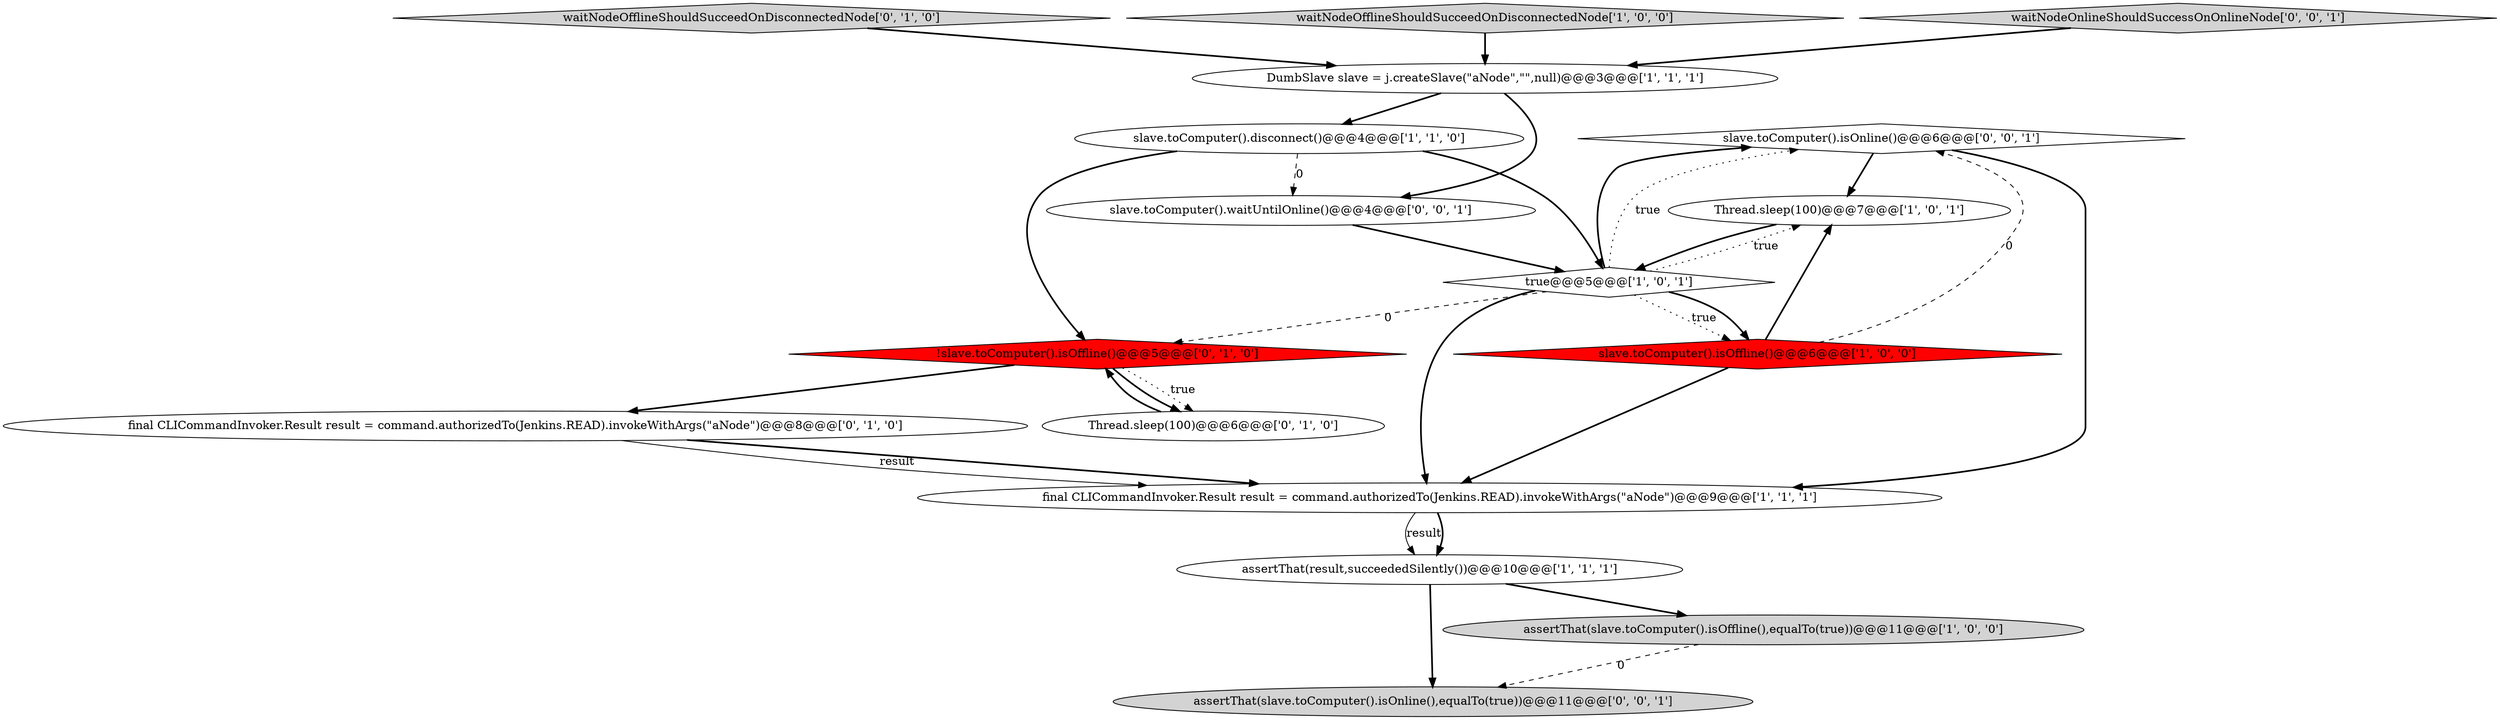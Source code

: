 digraph {
3 [style = filled, label = "final CLICommandInvoker.Result result = command.authorizedTo(Jenkins.READ).invokeWithArgs(\"aNode\")@@@9@@@['1', '1', '1']", fillcolor = white, shape = ellipse image = "AAA0AAABBB1BBB"];
8 [style = filled, label = "assertThat(result,succeededSilently())@@@10@@@['1', '1', '1']", fillcolor = white, shape = ellipse image = "AAA0AAABBB1BBB"];
15 [style = filled, label = "slave.toComputer().isOnline()@@@6@@@['0', '0', '1']", fillcolor = white, shape = diamond image = "AAA0AAABBB3BBB"];
0 [style = filled, label = "slave.toComputer().isOffline()@@@6@@@['1', '0', '0']", fillcolor = red, shape = diamond image = "AAA1AAABBB1BBB"];
7 [style = filled, label = "assertThat(slave.toComputer().isOffline(),equalTo(true))@@@11@@@['1', '0', '0']", fillcolor = lightgray, shape = ellipse image = "AAA0AAABBB1BBB"];
5 [style = filled, label = "true@@@5@@@['1', '0', '1']", fillcolor = white, shape = diamond image = "AAA0AAABBB1BBB"];
10 [style = filled, label = "final CLICommandInvoker.Result result = command.authorizedTo(Jenkins.READ).invokeWithArgs(\"aNode\")@@@8@@@['0', '1', '0']", fillcolor = white, shape = ellipse image = "AAA0AAABBB2BBB"];
11 [style = filled, label = "waitNodeOfflineShouldSucceedOnDisconnectedNode['0', '1', '0']", fillcolor = lightgray, shape = diamond image = "AAA0AAABBB2BBB"];
12 [style = filled, label = "!slave.toComputer().isOffline()@@@5@@@['0', '1', '0']", fillcolor = red, shape = diamond image = "AAA1AAABBB2BBB"];
14 [style = filled, label = "assertThat(slave.toComputer().isOnline(),equalTo(true))@@@11@@@['0', '0', '1']", fillcolor = lightgray, shape = ellipse image = "AAA0AAABBB3BBB"];
16 [style = filled, label = "slave.toComputer().waitUntilOnline()@@@4@@@['0', '0', '1']", fillcolor = white, shape = ellipse image = "AAA0AAABBB3BBB"];
9 [style = filled, label = "Thread.sleep(100)@@@6@@@['0', '1', '0']", fillcolor = white, shape = ellipse image = "AAA0AAABBB2BBB"];
6 [style = filled, label = "Thread.sleep(100)@@@7@@@['1', '0', '1']", fillcolor = white, shape = ellipse image = "AAA0AAABBB1BBB"];
2 [style = filled, label = "slave.toComputer().disconnect()@@@4@@@['1', '1', '0']", fillcolor = white, shape = ellipse image = "AAA0AAABBB1BBB"];
4 [style = filled, label = "waitNodeOfflineShouldSucceedOnDisconnectedNode['1', '0', '0']", fillcolor = lightgray, shape = diamond image = "AAA0AAABBB1BBB"];
1 [style = filled, label = "DumbSlave slave = j.createSlave(\"aNode\",\"\",null)@@@3@@@['1', '1', '1']", fillcolor = white, shape = ellipse image = "AAA0AAABBB1BBB"];
13 [style = filled, label = "waitNodeOnlineShouldSuccessOnOnlineNode['0', '0', '1']", fillcolor = lightgray, shape = diamond image = "AAA0AAABBB3BBB"];
5->3 [style = bold, label=""];
0->3 [style = bold, label=""];
5->12 [style = dashed, label="0"];
0->6 [style = bold, label=""];
11->1 [style = bold, label=""];
3->8 [style = solid, label="result"];
7->14 [style = dashed, label="0"];
5->6 [style = dotted, label="true"];
8->14 [style = bold, label=""];
5->15 [style = bold, label=""];
10->3 [style = bold, label=""];
0->15 [style = dashed, label="0"];
15->6 [style = bold, label=""];
5->0 [style = dotted, label="true"];
12->9 [style = bold, label=""];
15->3 [style = bold, label=""];
5->15 [style = dotted, label="true"];
13->1 [style = bold, label=""];
2->12 [style = bold, label=""];
8->7 [style = bold, label=""];
6->5 [style = bold, label=""];
12->10 [style = bold, label=""];
5->0 [style = bold, label=""];
1->16 [style = bold, label=""];
3->8 [style = bold, label=""];
2->16 [style = dashed, label="0"];
16->5 [style = bold, label=""];
1->2 [style = bold, label=""];
4->1 [style = bold, label=""];
9->12 [style = bold, label=""];
10->3 [style = solid, label="result"];
2->5 [style = bold, label=""];
12->9 [style = dotted, label="true"];
}
